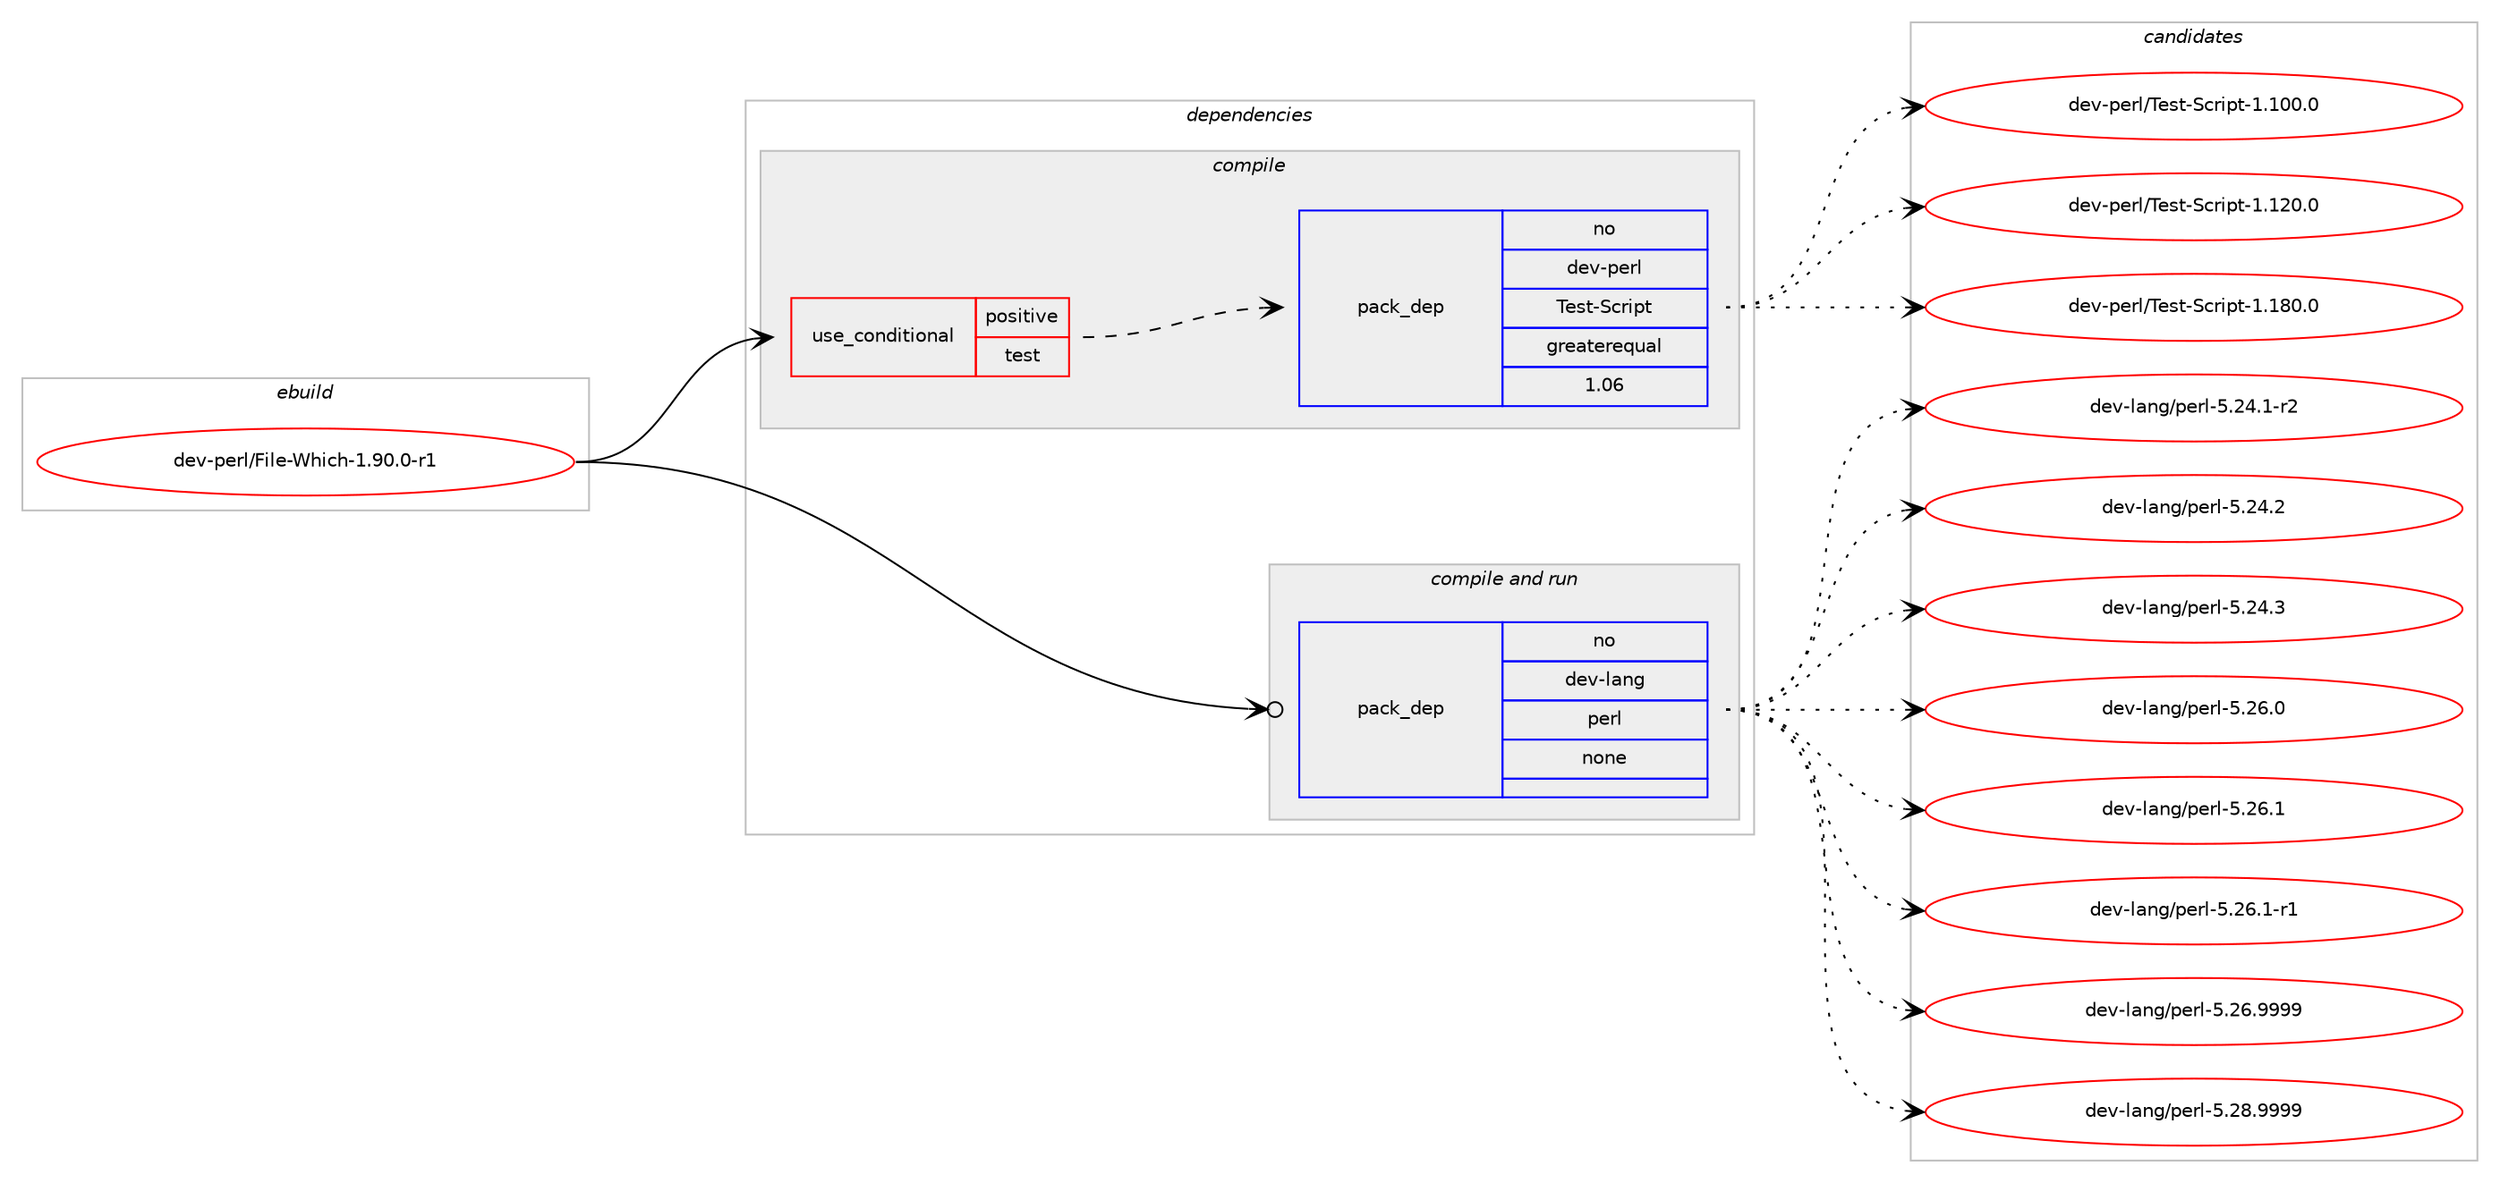 digraph prolog {

# *************
# Graph options
# *************

newrank=true;
concentrate=true;
compound=true;
graph [rankdir=LR,fontname=Helvetica,fontsize=10,ranksep=1.5];#, ranksep=2.5, nodesep=0.2];
edge  [arrowhead=vee];
node  [fontname=Helvetica,fontsize=10];

# **********
# The ebuild
# **********

subgraph cluster_leftcol {
color=gray;
rank=same;
label=<<i>ebuild</i>>;
id [label="dev-perl/File-Which-1.90.0-r1", color=red, width=4, href="../dev-perl/File-Which-1.90.0-r1.svg"];
}

# ****************
# The dependencies
# ****************

subgraph cluster_midcol {
color=gray;
label=<<i>dependencies</i>>;
subgraph cluster_compile {
fillcolor="#eeeeee";
style=filled;
label=<<i>compile</i>>;
subgraph cond27234 {
dependency130453 [label=<<TABLE BORDER="0" CELLBORDER="1" CELLSPACING="0" CELLPADDING="4"><TR><TD ROWSPAN="3" CELLPADDING="10">use_conditional</TD></TR><TR><TD>positive</TD></TR><TR><TD>test</TD></TR></TABLE>>, shape=none, color=red];
subgraph pack99548 {
dependency130454 [label=<<TABLE BORDER="0" CELLBORDER="1" CELLSPACING="0" CELLPADDING="4" WIDTH="220"><TR><TD ROWSPAN="6" CELLPADDING="30">pack_dep</TD></TR><TR><TD WIDTH="110">no</TD></TR><TR><TD>dev-perl</TD></TR><TR><TD>Test-Script</TD></TR><TR><TD>greaterequal</TD></TR><TR><TD>1.06</TD></TR></TABLE>>, shape=none, color=blue];
}
dependency130453:e -> dependency130454:w [weight=20,style="dashed",arrowhead="vee"];
}
id:e -> dependency130453:w [weight=20,style="solid",arrowhead="vee"];
}
subgraph cluster_compileandrun {
fillcolor="#eeeeee";
style=filled;
label=<<i>compile and run</i>>;
subgraph pack99549 {
dependency130455 [label=<<TABLE BORDER="0" CELLBORDER="1" CELLSPACING="0" CELLPADDING="4" WIDTH="220"><TR><TD ROWSPAN="6" CELLPADDING="30">pack_dep</TD></TR><TR><TD WIDTH="110">no</TD></TR><TR><TD>dev-lang</TD></TR><TR><TD>perl</TD></TR><TR><TD>none</TD></TR><TR><TD></TD></TR></TABLE>>, shape=none, color=blue];
}
id:e -> dependency130455:w [weight=20,style="solid",arrowhead="odotvee"];
}
subgraph cluster_run {
fillcolor="#eeeeee";
style=filled;
label=<<i>run</i>>;
}
}

# **************
# The candidates
# **************

subgraph cluster_choices {
rank=same;
color=gray;
label=<<i>candidates</i>>;

subgraph choice99548 {
color=black;
nodesep=1;
choice1001011184511210111410847841011151164583991141051121164549464948484648 [label="dev-perl/Test-Script-1.100.0", color=red, width=4,href="../dev-perl/Test-Script-1.100.0.svg"];
choice1001011184511210111410847841011151164583991141051121164549464950484648 [label="dev-perl/Test-Script-1.120.0", color=red, width=4,href="../dev-perl/Test-Script-1.120.0.svg"];
choice1001011184511210111410847841011151164583991141051121164549464956484648 [label="dev-perl/Test-Script-1.180.0", color=red, width=4,href="../dev-perl/Test-Script-1.180.0.svg"];
dependency130454:e -> choice1001011184511210111410847841011151164583991141051121164549464948484648:w [style=dotted,weight="100"];
dependency130454:e -> choice1001011184511210111410847841011151164583991141051121164549464950484648:w [style=dotted,weight="100"];
dependency130454:e -> choice1001011184511210111410847841011151164583991141051121164549464956484648:w [style=dotted,weight="100"];
}
subgraph choice99549 {
color=black;
nodesep=1;
choice100101118451089711010347112101114108455346505246494511450 [label="dev-lang/perl-5.24.1-r2", color=red, width=4,href="../dev-lang/perl-5.24.1-r2.svg"];
choice10010111845108971101034711210111410845534650524650 [label="dev-lang/perl-5.24.2", color=red, width=4,href="../dev-lang/perl-5.24.2.svg"];
choice10010111845108971101034711210111410845534650524651 [label="dev-lang/perl-5.24.3", color=red, width=4,href="../dev-lang/perl-5.24.3.svg"];
choice10010111845108971101034711210111410845534650544648 [label="dev-lang/perl-5.26.0", color=red, width=4,href="../dev-lang/perl-5.26.0.svg"];
choice10010111845108971101034711210111410845534650544649 [label="dev-lang/perl-5.26.1", color=red, width=4,href="../dev-lang/perl-5.26.1.svg"];
choice100101118451089711010347112101114108455346505446494511449 [label="dev-lang/perl-5.26.1-r1", color=red, width=4,href="../dev-lang/perl-5.26.1-r1.svg"];
choice10010111845108971101034711210111410845534650544657575757 [label="dev-lang/perl-5.26.9999", color=red, width=4,href="../dev-lang/perl-5.26.9999.svg"];
choice10010111845108971101034711210111410845534650564657575757 [label="dev-lang/perl-5.28.9999", color=red, width=4,href="../dev-lang/perl-5.28.9999.svg"];
dependency130455:e -> choice100101118451089711010347112101114108455346505246494511450:w [style=dotted,weight="100"];
dependency130455:e -> choice10010111845108971101034711210111410845534650524650:w [style=dotted,weight="100"];
dependency130455:e -> choice10010111845108971101034711210111410845534650524651:w [style=dotted,weight="100"];
dependency130455:e -> choice10010111845108971101034711210111410845534650544648:w [style=dotted,weight="100"];
dependency130455:e -> choice10010111845108971101034711210111410845534650544649:w [style=dotted,weight="100"];
dependency130455:e -> choice100101118451089711010347112101114108455346505446494511449:w [style=dotted,weight="100"];
dependency130455:e -> choice10010111845108971101034711210111410845534650544657575757:w [style=dotted,weight="100"];
dependency130455:e -> choice10010111845108971101034711210111410845534650564657575757:w [style=dotted,weight="100"];
}
}

}
